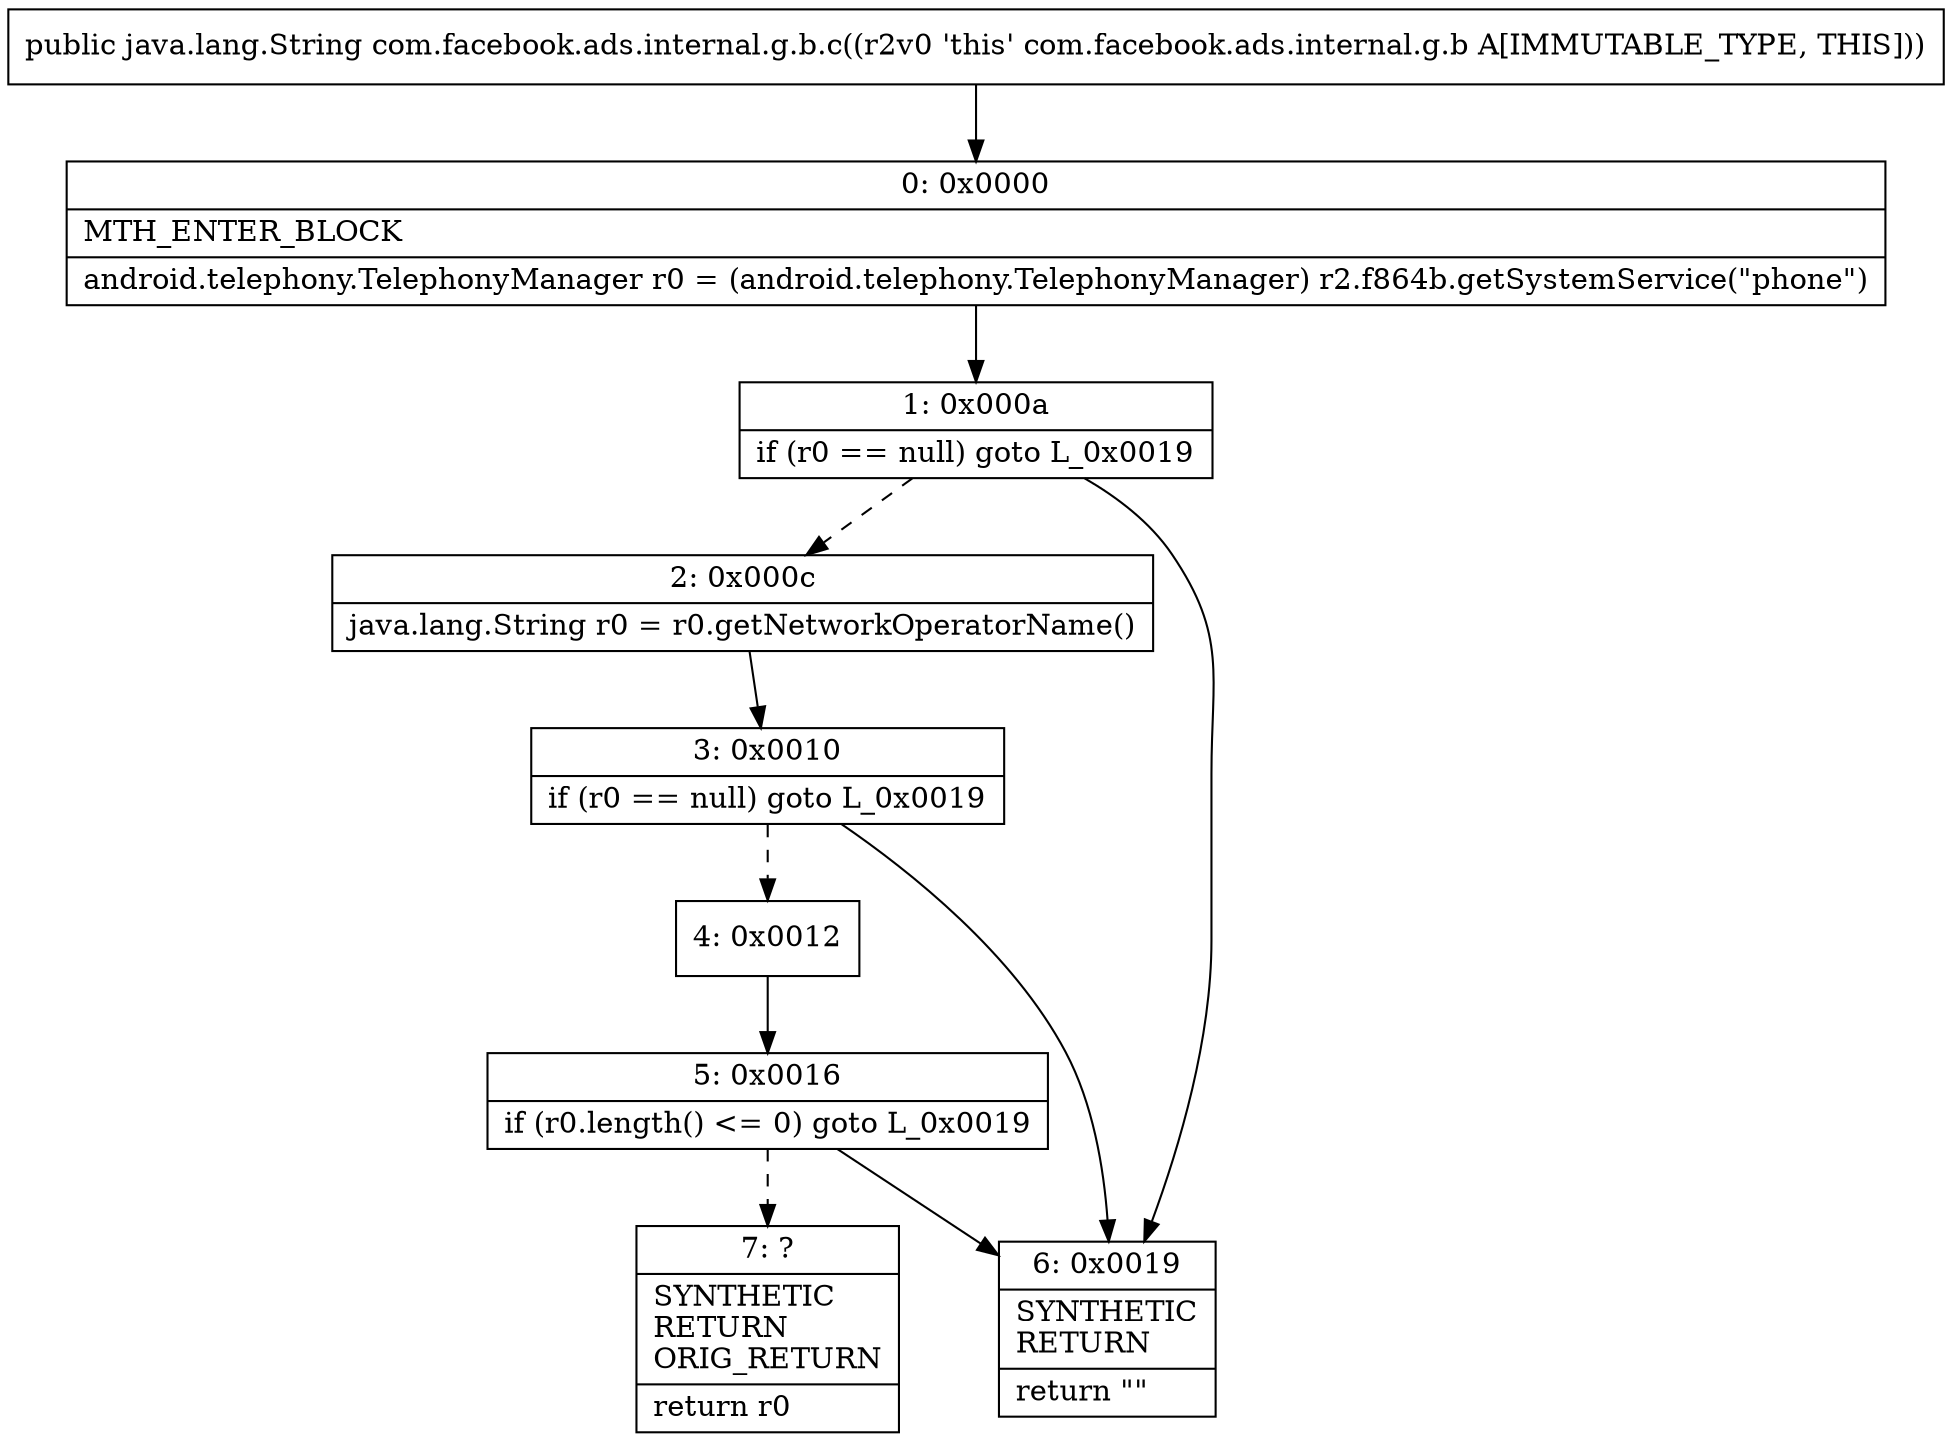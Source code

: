 digraph "CFG forcom.facebook.ads.internal.g.b.c()Ljava\/lang\/String;" {
Node_0 [shape=record,label="{0\:\ 0x0000|MTH_ENTER_BLOCK\l|android.telephony.TelephonyManager r0 = (android.telephony.TelephonyManager) r2.f864b.getSystemService(\"phone\")\l}"];
Node_1 [shape=record,label="{1\:\ 0x000a|if (r0 == null) goto L_0x0019\l}"];
Node_2 [shape=record,label="{2\:\ 0x000c|java.lang.String r0 = r0.getNetworkOperatorName()\l}"];
Node_3 [shape=record,label="{3\:\ 0x0010|if (r0 == null) goto L_0x0019\l}"];
Node_4 [shape=record,label="{4\:\ 0x0012}"];
Node_5 [shape=record,label="{5\:\ 0x0016|if (r0.length() \<= 0) goto L_0x0019\l}"];
Node_6 [shape=record,label="{6\:\ 0x0019|SYNTHETIC\lRETURN\l|return \"\"\l}"];
Node_7 [shape=record,label="{7\:\ ?|SYNTHETIC\lRETURN\lORIG_RETURN\l|return r0\l}"];
MethodNode[shape=record,label="{public java.lang.String com.facebook.ads.internal.g.b.c((r2v0 'this' com.facebook.ads.internal.g.b A[IMMUTABLE_TYPE, THIS])) }"];
MethodNode -> Node_0;
Node_0 -> Node_1;
Node_1 -> Node_2[style=dashed];
Node_1 -> Node_6;
Node_2 -> Node_3;
Node_3 -> Node_4[style=dashed];
Node_3 -> Node_6;
Node_4 -> Node_5;
Node_5 -> Node_6;
Node_5 -> Node_7[style=dashed];
}

